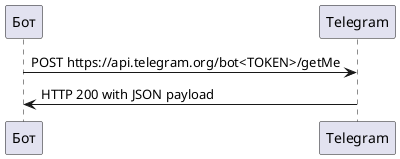 @startuml

'title Long-Polling
'
'Бот -> Telegram: POST https://api.telegram.org/bot<TOKEN>/getUpdates
'Бот <- Telegram: Updates
'...
'Бот -> Telegram: POST https://api.telegram.org/bot<TOKEN>/getUpdates
'Бот <- Telegram: Updates


'title  Webhook
'
'
'Бот -> Telegram: POST https://api.telegram.org/bot<TOKEN>/setWebhook
'...
'...
'Бот <- Telegram: Updates
'Бот <- Telegram: Updates
'Бот <- Telegram: Updates
'

Бот -> Telegram: POST https://api.telegram.org/bot<TOKEN>/getMe
Бот <- Telegram: HTTP 200 with JSON payload

@enduml